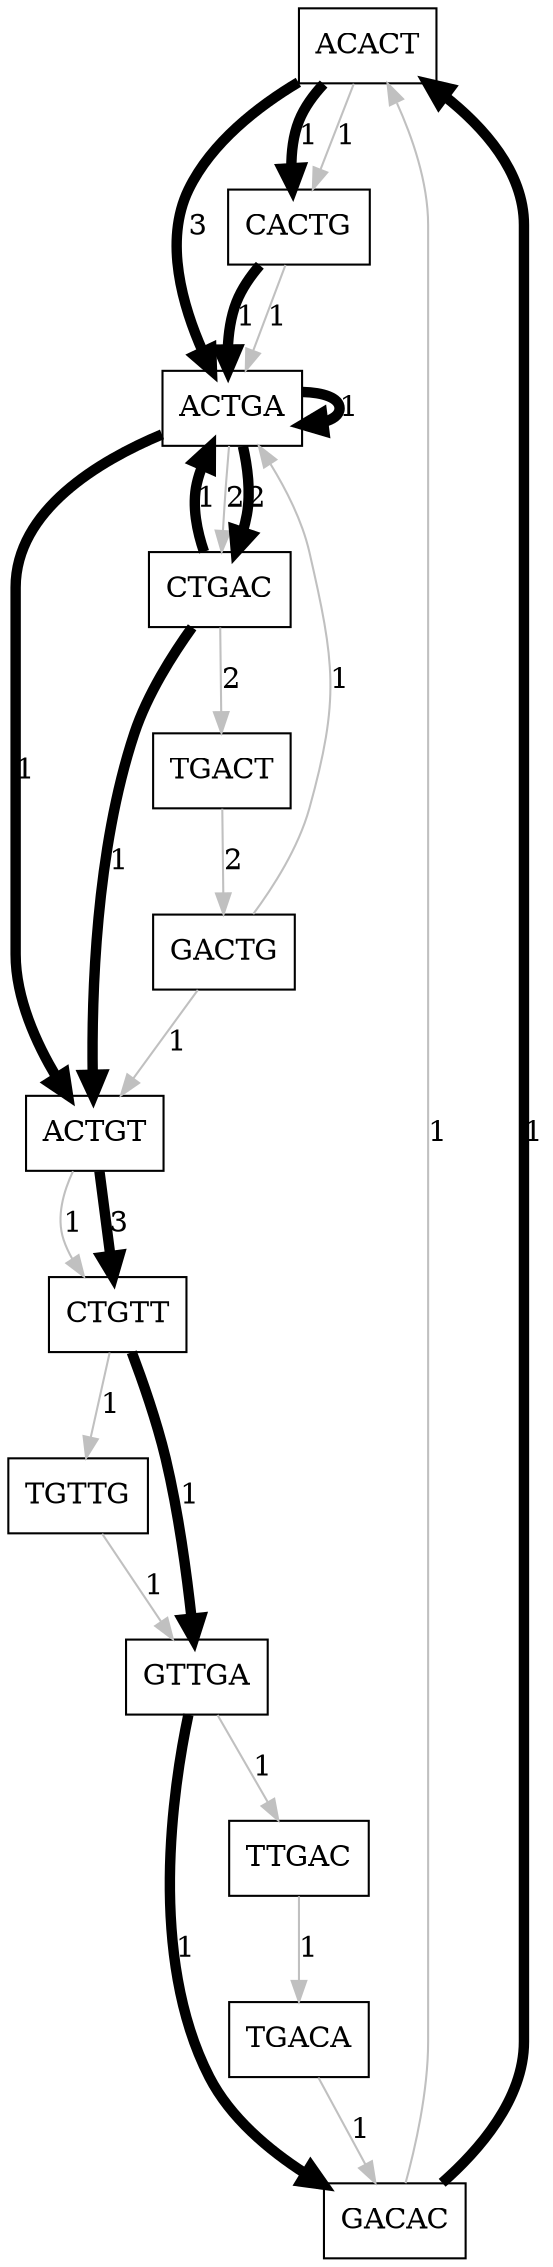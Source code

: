 ## genome=ACTGACTGTTGACACTG readsize=9 k=5
##dot -Tjpg ACTGACTGTTGACACTG.dot -o ACTGACTGTTGACACTG.jpg
digraph ACTGACTGTTGACACTG { rankdir="TB"; node[shape="box"] 
ACACT->CACTG[color=grey,label="1"]
ACTGA->CTGAC[color=grey,label="2"]
ACTGT->CTGTT[color=grey,label="1"]
CACTG->ACTGA[color=grey,label="1"]
CTGAC->TGACT[color=grey,label="2"]
CTGTT->TGTTG[color=grey,label="1"]
GACAC->ACACT[color=grey,label="1"]
GACTG->ACTGA[color=grey,label="1"]
GACTG->ACTGT[color=grey,label="1"]
GTTGA->TTGAC[color=grey,label="1"]
TGACA->GACAC[color=grey,label="1"]
TGACT->GACTG[color=grey,label="2"]
TGTTG->GTTGA[color=grey,label="1"]
TTGAC->TGACA[color=grey,label="1"]
ACACT->ACTGA[color=black,penwidth=5,label="3"]
ACACT->CACTG[color=black,penwidth=5,label="1"]
ACTGA->ACTGA[color=black,penwidth=5,label="1"]
ACTGA->ACTGT[color=black,penwidth=5,label="1"]
ACTGA->CTGAC[color=black,penwidth=5,label="2"]
ACTGT->CTGTT[color=black,penwidth=5,label="3"]
CACTG->ACTGA[color=black,penwidth=5,label="1"]
CTGAC->ACTGA[color=black,penwidth=5,label="1"]
CTGAC->ACTGT[color=black,penwidth=5,label="1"]
CTGTT->GTTGA[color=black,penwidth=5,label="1"]
GACAC->ACACT[color=black,penwidth=5,label="1"]
GTTGA->GACAC[color=black,penwidth=5,label="1"]
}
